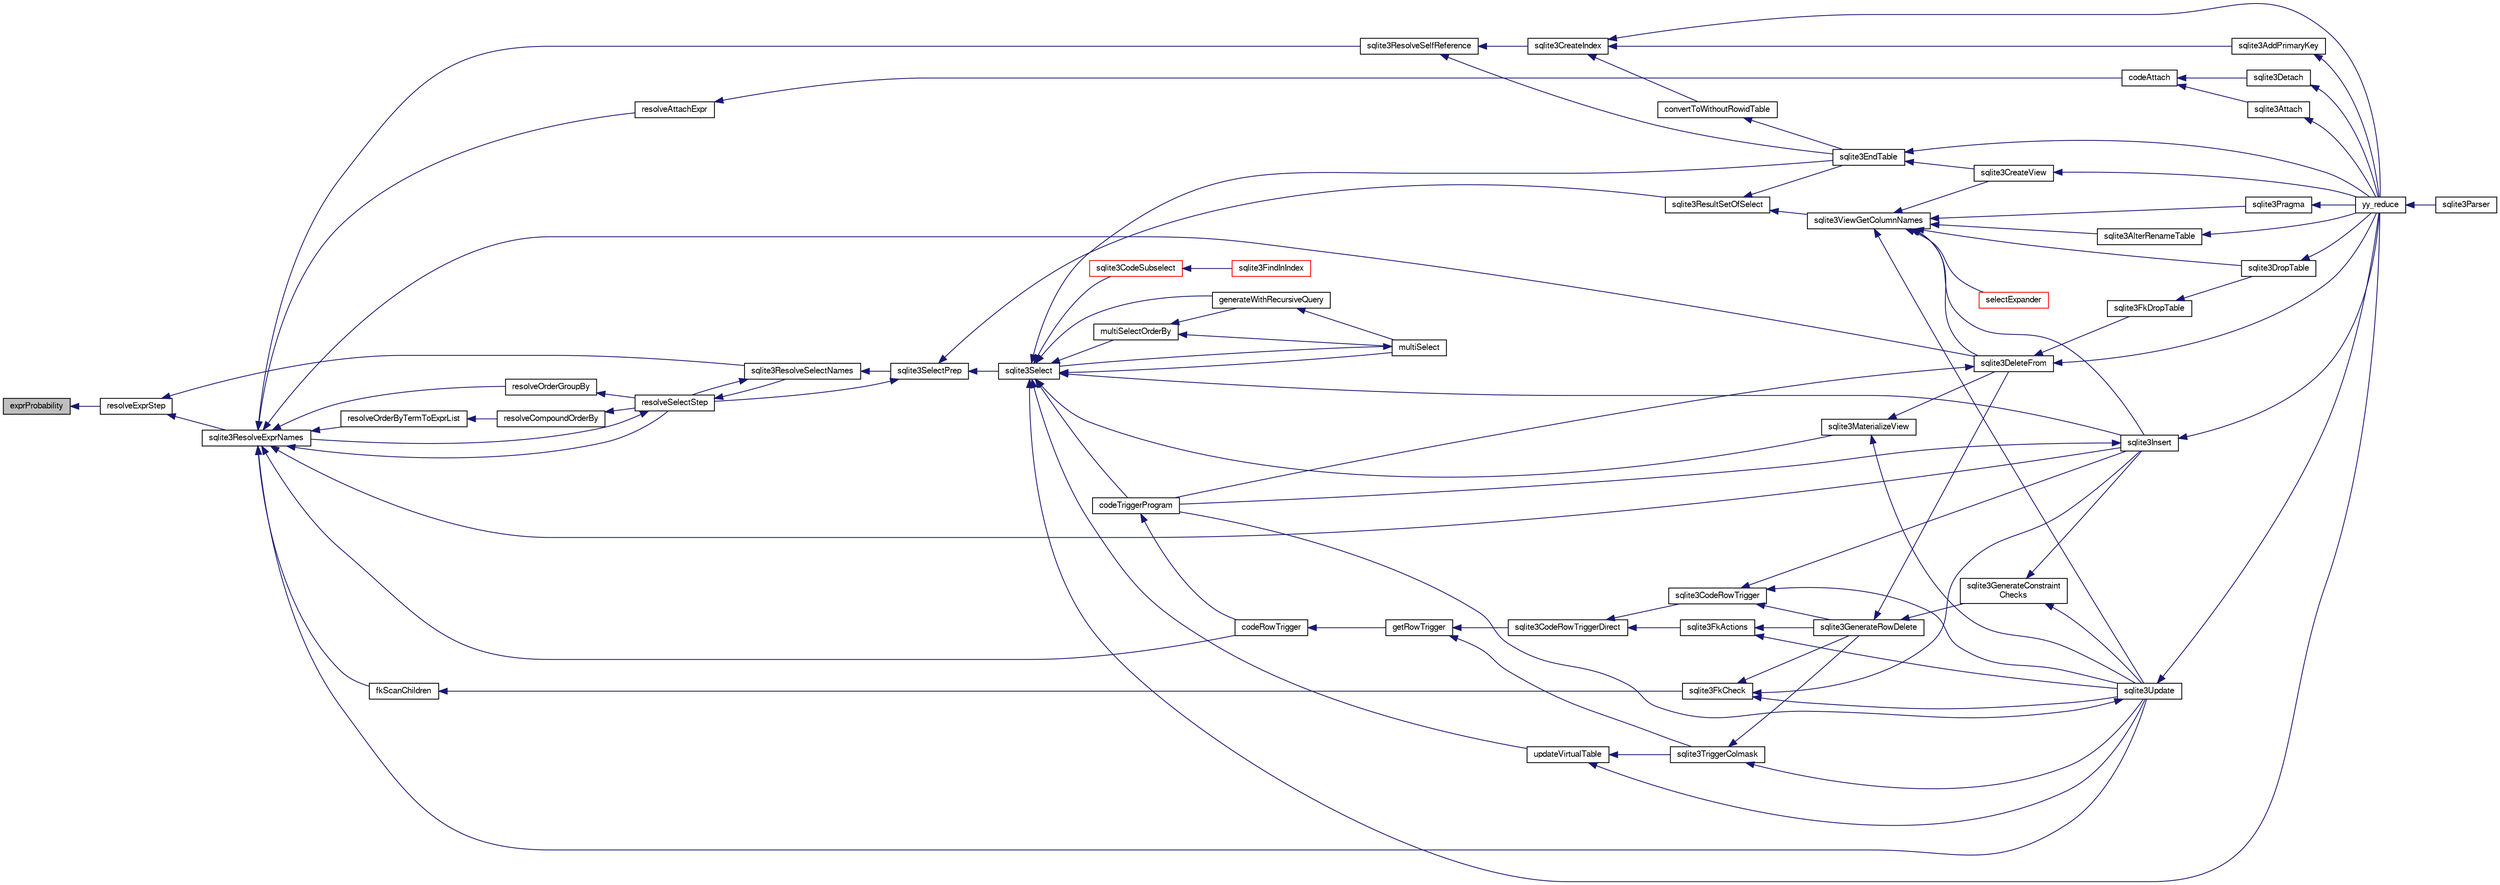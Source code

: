 digraph "exprProbability"
{
  edge [fontname="FreeSans",fontsize="10",labelfontname="FreeSans",labelfontsize="10"];
  node [fontname="FreeSans",fontsize="10",shape=record];
  rankdir="LR";
  Node106614 [label="exprProbability",height=0.2,width=0.4,color="black", fillcolor="grey75", style="filled", fontcolor="black"];
  Node106614 -> Node106615 [dir="back",color="midnightblue",fontsize="10",style="solid",fontname="FreeSans"];
  Node106615 [label="resolveExprStep",height=0.2,width=0.4,color="black", fillcolor="white", style="filled",URL="$sqlite3_8c.html#a0687a8650fd8a4ebbf5c2c5a75a8fb13"];
  Node106615 -> Node106616 [dir="back",color="midnightblue",fontsize="10",style="solid",fontname="FreeSans"];
  Node106616 [label="sqlite3ResolveExprNames",height=0.2,width=0.4,color="black", fillcolor="white", style="filled",URL="$sqlite3_8c.html#a537cf717a3f847807d3a3fd65da636ad"];
  Node106616 -> Node106617 [dir="back",color="midnightblue",fontsize="10",style="solid",fontname="FreeSans"];
  Node106617 [label="resolveOrderByTermToExprList",height=0.2,width=0.4,color="black", fillcolor="white", style="filled",URL="$sqlite3_8c.html#ac7f7eabdc769257622ad90aac3e02fe6"];
  Node106617 -> Node106618 [dir="back",color="midnightblue",fontsize="10",style="solid",fontname="FreeSans"];
  Node106618 [label="resolveCompoundOrderBy",height=0.2,width=0.4,color="black", fillcolor="white", style="filled",URL="$sqlite3_8c.html#a462c5aa49cfd6aad6a92fa60ddefc569"];
  Node106618 -> Node106619 [dir="back",color="midnightblue",fontsize="10",style="solid",fontname="FreeSans"];
  Node106619 [label="resolveSelectStep",height=0.2,width=0.4,color="black", fillcolor="white", style="filled",URL="$sqlite3_8c.html#a0b9015a9e505c63fd104dcbad672c814"];
  Node106619 -> Node106616 [dir="back",color="midnightblue",fontsize="10",style="solid",fontname="FreeSans"];
  Node106619 -> Node106620 [dir="back",color="midnightblue",fontsize="10",style="solid",fontname="FreeSans"];
  Node106620 [label="sqlite3ResolveSelectNames",height=0.2,width=0.4,color="black", fillcolor="white", style="filled",URL="$sqlite3_8c.html#a0cf10c480643b1ab9eaa02056a400734"];
  Node106620 -> Node106619 [dir="back",color="midnightblue",fontsize="10",style="solid",fontname="FreeSans"];
  Node106620 -> Node106621 [dir="back",color="midnightblue",fontsize="10",style="solid",fontname="FreeSans"];
  Node106621 [label="sqlite3SelectPrep",height=0.2,width=0.4,color="black", fillcolor="white", style="filled",URL="$sqlite3_8c.html#aa4385bd53c0a43dea72fbc23cc78e1c6"];
  Node106621 -> Node106619 [dir="back",color="midnightblue",fontsize="10",style="solid",fontname="FreeSans"];
  Node106621 -> Node106622 [dir="back",color="midnightblue",fontsize="10",style="solid",fontname="FreeSans"];
  Node106622 [label="sqlite3ResultSetOfSelect",height=0.2,width=0.4,color="black", fillcolor="white", style="filled",URL="$sqlite3_8c.html#ade35a86757654a36498d74152aa2fda8"];
  Node106622 -> Node106623 [dir="back",color="midnightblue",fontsize="10",style="solid",fontname="FreeSans"];
  Node106623 [label="sqlite3EndTable",height=0.2,width=0.4,color="black", fillcolor="white", style="filled",URL="$sqlite3_8c.html#a7b5f2c66c0f0b6f819d970ca389768b0"];
  Node106623 -> Node106624 [dir="back",color="midnightblue",fontsize="10",style="solid",fontname="FreeSans"];
  Node106624 [label="sqlite3CreateView",height=0.2,width=0.4,color="black", fillcolor="white", style="filled",URL="$sqlite3_8c.html#a9d85cb00ff71dee5cd9a019503a6982e"];
  Node106624 -> Node106625 [dir="back",color="midnightblue",fontsize="10",style="solid",fontname="FreeSans"];
  Node106625 [label="yy_reduce",height=0.2,width=0.4,color="black", fillcolor="white", style="filled",URL="$sqlite3_8c.html#a7c419a9b25711c666a9a2449ef377f14"];
  Node106625 -> Node106626 [dir="back",color="midnightblue",fontsize="10",style="solid",fontname="FreeSans"];
  Node106626 [label="sqlite3Parser",height=0.2,width=0.4,color="black", fillcolor="white", style="filled",URL="$sqlite3_8c.html#a0327d71a5fabe0b6a343d78a2602e72a"];
  Node106623 -> Node106625 [dir="back",color="midnightblue",fontsize="10",style="solid",fontname="FreeSans"];
  Node106622 -> Node106627 [dir="back",color="midnightblue",fontsize="10",style="solid",fontname="FreeSans"];
  Node106627 [label="sqlite3ViewGetColumnNames",height=0.2,width=0.4,color="black", fillcolor="white", style="filled",URL="$sqlite3_8c.html#aebc7cd8d9e2bd174ae0a60363d3f6ce8"];
  Node106627 -> Node106628 [dir="back",color="midnightblue",fontsize="10",style="solid",fontname="FreeSans"];
  Node106628 [label="sqlite3AlterRenameTable",height=0.2,width=0.4,color="black", fillcolor="white", style="filled",URL="$sqlite3_8c.html#aa5cfdb507ff74e559f2efb0318c96d2c"];
  Node106628 -> Node106625 [dir="back",color="midnightblue",fontsize="10",style="solid",fontname="FreeSans"];
  Node106627 -> Node106624 [dir="back",color="midnightblue",fontsize="10",style="solid",fontname="FreeSans"];
  Node106627 -> Node106629 [dir="back",color="midnightblue",fontsize="10",style="solid",fontname="FreeSans"];
  Node106629 [label="sqlite3DropTable",height=0.2,width=0.4,color="black", fillcolor="white", style="filled",URL="$sqlite3_8c.html#a5534f77364b5568783c0e50db3c9defb"];
  Node106629 -> Node106625 [dir="back",color="midnightblue",fontsize="10",style="solid",fontname="FreeSans"];
  Node106627 -> Node106630 [dir="back",color="midnightblue",fontsize="10",style="solid",fontname="FreeSans"];
  Node106630 [label="sqlite3DeleteFrom",height=0.2,width=0.4,color="black", fillcolor="white", style="filled",URL="$sqlite3_8c.html#ab9b4b45349188b49eabb23f94608a091"];
  Node106630 -> Node106631 [dir="back",color="midnightblue",fontsize="10",style="solid",fontname="FreeSans"];
  Node106631 [label="sqlite3FkDropTable",height=0.2,width=0.4,color="black", fillcolor="white", style="filled",URL="$sqlite3_8c.html#a1218c6fc74e89152ceaa4760e82f5ef9"];
  Node106631 -> Node106629 [dir="back",color="midnightblue",fontsize="10",style="solid",fontname="FreeSans"];
  Node106630 -> Node106632 [dir="back",color="midnightblue",fontsize="10",style="solid",fontname="FreeSans"];
  Node106632 [label="codeTriggerProgram",height=0.2,width=0.4,color="black", fillcolor="white", style="filled",URL="$sqlite3_8c.html#a120801f59d9281d201d2ff4b2606836e"];
  Node106632 -> Node106633 [dir="back",color="midnightblue",fontsize="10",style="solid",fontname="FreeSans"];
  Node106633 [label="codeRowTrigger",height=0.2,width=0.4,color="black", fillcolor="white", style="filled",URL="$sqlite3_8c.html#a463cea5aaaf388b560b206570a0022fc"];
  Node106633 -> Node106634 [dir="back",color="midnightblue",fontsize="10",style="solid",fontname="FreeSans"];
  Node106634 [label="getRowTrigger",height=0.2,width=0.4,color="black", fillcolor="white", style="filled",URL="$sqlite3_8c.html#a69626ef20b540d1a2b19cf56f3f45689"];
  Node106634 -> Node106635 [dir="back",color="midnightblue",fontsize="10",style="solid",fontname="FreeSans"];
  Node106635 [label="sqlite3CodeRowTriggerDirect",height=0.2,width=0.4,color="black", fillcolor="white", style="filled",URL="$sqlite3_8c.html#ad92829f9001bcf89a0299dad5a48acd4"];
  Node106635 -> Node106636 [dir="back",color="midnightblue",fontsize="10",style="solid",fontname="FreeSans"];
  Node106636 [label="sqlite3FkActions",height=0.2,width=0.4,color="black", fillcolor="white", style="filled",URL="$sqlite3_8c.html#a39159bd1623724946c22355ba7f3ef90"];
  Node106636 -> Node106637 [dir="back",color="midnightblue",fontsize="10",style="solid",fontname="FreeSans"];
  Node106637 [label="sqlite3GenerateRowDelete",height=0.2,width=0.4,color="black", fillcolor="white", style="filled",URL="$sqlite3_8c.html#a2c76cbf3027fc18fdbb8cb4cd96b77d9"];
  Node106637 -> Node106630 [dir="back",color="midnightblue",fontsize="10",style="solid",fontname="FreeSans"];
  Node106637 -> Node106638 [dir="back",color="midnightblue",fontsize="10",style="solid",fontname="FreeSans"];
  Node106638 [label="sqlite3GenerateConstraint\lChecks",height=0.2,width=0.4,color="black", fillcolor="white", style="filled",URL="$sqlite3_8c.html#aef639c1e6a0c0a67ca6e7690ad931bd2"];
  Node106638 -> Node106639 [dir="back",color="midnightblue",fontsize="10",style="solid",fontname="FreeSans"];
  Node106639 [label="sqlite3Insert",height=0.2,width=0.4,color="black", fillcolor="white", style="filled",URL="$sqlite3_8c.html#a5b17c9c2000bae6bdff8e6be48d7dc2b"];
  Node106639 -> Node106632 [dir="back",color="midnightblue",fontsize="10",style="solid",fontname="FreeSans"];
  Node106639 -> Node106625 [dir="back",color="midnightblue",fontsize="10",style="solid",fontname="FreeSans"];
  Node106638 -> Node106640 [dir="back",color="midnightblue",fontsize="10",style="solid",fontname="FreeSans"];
  Node106640 [label="sqlite3Update",height=0.2,width=0.4,color="black", fillcolor="white", style="filled",URL="$sqlite3_8c.html#ac5aa67c46e8cc8174566fabe6809fafa"];
  Node106640 -> Node106632 [dir="back",color="midnightblue",fontsize="10",style="solid",fontname="FreeSans"];
  Node106640 -> Node106625 [dir="back",color="midnightblue",fontsize="10",style="solid",fontname="FreeSans"];
  Node106636 -> Node106640 [dir="back",color="midnightblue",fontsize="10",style="solid",fontname="FreeSans"];
  Node106635 -> Node106641 [dir="back",color="midnightblue",fontsize="10",style="solid",fontname="FreeSans"];
  Node106641 [label="sqlite3CodeRowTrigger",height=0.2,width=0.4,color="black", fillcolor="white", style="filled",URL="$sqlite3_8c.html#a37f21393c74de4d01b16761ee9abacd9"];
  Node106641 -> Node106637 [dir="back",color="midnightblue",fontsize="10",style="solid",fontname="FreeSans"];
  Node106641 -> Node106639 [dir="back",color="midnightblue",fontsize="10",style="solid",fontname="FreeSans"];
  Node106641 -> Node106640 [dir="back",color="midnightblue",fontsize="10",style="solid",fontname="FreeSans"];
  Node106634 -> Node106642 [dir="back",color="midnightblue",fontsize="10",style="solid",fontname="FreeSans"];
  Node106642 [label="sqlite3TriggerColmask",height=0.2,width=0.4,color="black", fillcolor="white", style="filled",URL="$sqlite3_8c.html#acace8e99e37ae5e84ea03c65e820c540"];
  Node106642 -> Node106637 [dir="back",color="midnightblue",fontsize="10",style="solid",fontname="FreeSans"];
  Node106642 -> Node106640 [dir="back",color="midnightblue",fontsize="10",style="solid",fontname="FreeSans"];
  Node106630 -> Node106625 [dir="back",color="midnightblue",fontsize="10",style="solid",fontname="FreeSans"];
  Node106627 -> Node106639 [dir="back",color="midnightblue",fontsize="10",style="solid",fontname="FreeSans"];
  Node106627 -> Node106643 [dir="back",color="midnightblue",fontsize="10",style="solid",fontname="FreeSans"];
  Node106643 [label="sqlite3Pragma",height=0.2,width=0.4,color="black", fillcolor="white", style="filled",URL="$sqlite3_8c.html#a111391370f58f8e6a6eca51fd34d62ed"];
  Node106643 -> Node106625 [dir="back",color="midnightblue",fontsize="10",style="solid",fontname="FreeSans"];
  Node106627 -> Node106644 [dir="back",color="midnightblue",fontsize="10",style="solid",fontname="FreeSans"];
  Node106644 [label="selectExpander",height=0.2,width=0.4,color="red", fillcolor="white", style="filled",URL="$sqlite3_8c.html#abee977318fbf74531340c6e41b0ca953"];
  Node106627 -> Node106640 [dir="back",color="midnightblue",fontsize="10",style="solid",fontname="FreeSans"];
  Node106621 -> Node106646 [dir="back",color="midnightblue",fontsize="10",style="solid",fontname="FreeSans"];
  Node106646 [label="sqlite3Select",height=0.2,width=0.4,color="black", fillcolor="white", style="filled",URL="$sqlite3_8c.html#a2465ee8c956209ba4b272477b7c21a45"];
  Node106646 -> Node106647 [dir="back",color="midnightblue",fontsize="10",style="solid",fontname="FreeSans"];
  Node106647 [label="sqlite3CodeSubselect",height=0.2,width=0.4,color="red", fillcolor="white", style="filled",URL="$sqlite3_8c.html#aa69b46d2204a1d1b110107a1be12ee0c"];
  Node106647 -> Node106648 [dir="back",color="midnightblue",fontsize="10",style="solid",fontname="FreeSans"];
  Node106648 [label="sqlite3FindInIndex",height=0.2,width=0.4,color="red", fillcolor="white", style="filled",URL="$sqlite3_8c.html#af7d8c56ab0231f44bb5f87b3fafeffb2"];
  Node106646 -> Node106623 [dir="back",color="midnightblue",fontsize="10",style="solid",fontname="FreeSans"];
  Node106646 -> Node106695 [dir="back",color="midnightblue",fontsize="10",style="solid",fontname="FreeSans"];
  Node106695 [label="sqlite3MaterializeView",height=0.2,width=0.4,color="black", fillcolor="white", style="filled",URL="$sqlite3_8c.html#a4557984b0b75f998fb0c3f231c9b1def"];
  Node106695 -> Node106630 [dir="back",color="midnightblue",fontsize="10",style="solid",fontname="FreeSans"];
  Node106695 -> Node106640 [dir="back",color="midnightblue",fontsize="10",style="solid",fontname="FreeSans"];
  Node106646 -> Node106639 [dir="back",color="midnightblue",fontsize="10",style="solid",fontname="FreeSans"];
  Node106646 -> Node106677 [dir="back",color="midnightblue",fontsize="10",style="solid",fontname="FreeSans"];
  Node106677 [label="generateWithRecursiveQuery",height=0.2,width=0.4,color="black", fillcolor="white", style="filled",URL="$sqlite3_8c.html#ade2c3663fa9c3b9676507984b9483942"];
  Node106677 -> Node106678 [dir="back",color="midnightblue",fontsize="10",style="solid",fontname="FreeSans"];
  Node106678 [label="multiSelect",height=0.2,width=0.4,color="black", fillcolor="white", style="filled",URL="$sqlite3_8c.html#a6456c61f3d9b2389738753cedfa24fa7"];
  Node106678 -> Node106646 [dir="back",color="midnightblue",fontsize="10",style="solid",fontname="FreeSans"];
  Node106646 -> Node106678 [dir="back",color="midnightblue",fontsize="10",style="solid",fontname="FreeSans"];
  Node106646 -> Node106679 [dir="back",color="midnightblue",fontsize="10",style="solid",fontname="FreeSans"];
  Node106679 [label="multiSelectOrderBy",height=0.2,width=0.4,color="black", fillcolor="white", style="filled",URL="$sqlite3_8c.html#afcdb8488c6f4dfdadaf9f04bca35b808"];
  Node106679 -> Node106677 [dir="back",color="midnightblue",fontsize="10",style="solid",fontname="FreeSans"];
  Node106679 -> Node106678 [dir="back",color="midnightblue",fontsize="10",style="solid",fontname="FreeSans"];
  Node106646 -> Node106632 [dir="back",color="midnightblue",fontsize="10",style="solid",fontname="FreeSans"];
  Node106646 -> Node106696 [dir="back",color="midnightblue",fontsize="10",style="solid",fontname="FreeSans"];
  Node106696 [label="updateVirtualTable",height=0.2,width=0.4,color="black", fillcolor="white", style="filled",URL="$sqlite3_8c.html#a740220531db9293c39a2cdd7da3f74e1"];
  Node106696 -> Node106642 [dir="back",color="midnightblue",fontsize="10",style="solid",fontname="FreeSans"];
  Node106696 -> Node106640 [dir="back",color="midnightblue",fontsize="10",style="solid",fontname="FreeSans"];
  Node106646 -> Node106625 [dir="back",color="midnightblue",fontsize="10",style="solid",fontname="FreeSans"];
  Node106616 -> Node106697 [dir="back",color="midnightblue",fontsize="10",style="solid",fontname="FreeSans"];
  Node106697 [label="resolveOrderGroupBy",height=0.2,width=0.4,color="black", fillcolor="white", style="filled",URL="$sqlite3_8c.html#a4dc8ed6177a5de887eae1010992e3d00"];
  Node106697 -> Node106619 [dir="back",color="midnightblue",fontsize="10",style="solid",fontname="FreeSans"];
  Node106616 -> Node106619 [dir="back",color="midnightblue",fontsize="10",style="solid",fontname="FreeSans"];
  Node106616 -> Node106698 [dir="back",color="midnightblue",fontsize="10",style="solid",fontname="FreeSans"];
  Node106698 [label="sqlite3ResolveSelfReference",height=0.2,width=0.4,color="black", fillcolor="white", style="filled",URL="$sqlite3_8c.html#ab524095a849de78f8728167d19336094"];
  Node106698 -> Node106623 [dir="back",color="midnightblue",fontsize="10",style="solid",fontname="FreeSans"];
  Node106698 -> Node106657 [dir="back",color="midnightblue",fontsize="10",style="solid",fontname="FreeSans"];
  Node106657 [label="sqlite3CreateIndex",height=0.2,width=0.4,color="black", fillcolor="white", style="filled",URL="$sqlite3_8c.html#a8dbe5e590ab6c58a8c45f34f7c81e825"];
  Node106657 -> Node106658 [dir="back",color="midnightblue",fontsize="10",style="solid",fontname="FreeSans"];
  Node106658 [label="sqlite3AddPrimaryKey",height=0.2,width=0.4,color="black", fillcolor="white", style="filled",URL="$sqlite3_8c.html#af2b0672c3379d2a7d927d210ae0ade62"];
  Node106658 -> Node106625 [dir="back",color="midnightblue",fontsize="10",style="solid",fontname="FreeSans"];
  Node106657 -> Node106659 [dir="back",color="midnightblue",fontsize="10",style="solid",fontname="FreeSans"];
  Node106659 [label="convertToWithoutRowidTable",height=0.2,width=0.4,color="black", fillcolor="white", style="filled",URL="$sqlite3_8c.html#a0d41effc4e4a0ba740429a08f6747313"];
  Node106659 -> Node106623 [dir="back",color="midnightblue",fontsize="10",style="solid",fontname="FreeSans"];
  Node106657 -> Node106625 [dir="back",color="midnightblue",fontsize="10",style="solid",fontname="FreeSans"];
  Node106616 -> Node106699 [dir="back",color="midnightblue",fontsize="10",style="solid",fontname="FreeSans"];
  Node106699 [label="resolveAttachExpr",height=0.2,width=0.4,color="black", fillcolor="white", style="filled",URL="$sqlite3_8c.html#a2b0ae2ee3fae38ccc805f582a9ce38f5"];
  Node106699 -> Node106672 [dir="back",color="midnightblue",fontsize="10",style="solid",fontname="FreeSans"];
  Node106672 [label="codeAttach",height=0.2,width=0.4,color="black", fillcolor="white", style="filled",URL="$sqlite3_8c.html#ade4e9e30d828a19c191fdcb098676d5b"];
  Node106672 -> Node106673 [dir="back",color="midnightblue",fontsize="10",style="solid",fontname="FreeSans"];
  Node106673 [label="sqlite3Detach",height=0.2,width=0.4,color="black", fillcolor="white", style="filled",URL="$sqlite3_8c.html#ab1a5a0b01c7560aef5e0b8603a68747d"];
  Node106673 -> Node106625 [dir="back",color="midnightblue",fontsize="10",style="solid",fontname="FreeSans"];
  Node106672 -> Node106674 [dir="back",color="midnightblue",fontsize="10",style="solid",fontname="FreeSans"];
  Node106674 [label="sqlite3Attach",height=0.2,width=0.4,color="black", fillcolor="white", style="filled",URL="$sqlite3_8c.html#ae0907fe0b43cc1b4c7e6a16213e8546f"];
  Node106674 -> Node106625 [dir="back",color="midnightblue",fontsize="10",style="solid",fontname="FreeSans"];
  Node106616 -> Node106630 [dir="back",color="midnightblue",fontsize="10",style="solid",fontname="FreeSans"];
  Node106616 -> Node106666 [dir="back",color="midnightblue",fontsize="10",style="solid",fontname="FreeSans"];
  Node106666 [label="fkScanChildren",height=0.2,width=0.4,color="black", fillcolor="white", style="filled",URL="$sqlite3_8c.html#a67c9dcb484336b3155e7a82a037d4691"];
  Node106666 -> Node106667 [dir="back",color="midnightblue",fontsize="10",style="solid",fontname="FreeSans"];
  Node106667 [label="sqlite3FkCheck",height=0.2,width=0.4,color="black", fillcolor="white", style="filled",URL="$sqlite3_8c.html#aa38fb76c7d6f48f19772877a41703b92"];
  Node106667 -> Node106637 [dir="back",color="midnightblue",fontsize="10",style="solid",fontname="FreeSans"];
  Node106667 -> Node106639 [dir="back",color="midnightblue",fontsize="10",style="solid",fontname="FreeSans"];
  Node106667 -> Node106640 [dir="back",color="midnightblue",fontsize="10",style="solid",fontname="FreeSans"];
  Node106616 -> Node106639 [dir="back",color="midnightblue",fontsize="10",style="solid",fontname="FreeSans"];
  Node106616 -> Node106633 [dir="back",color="midnightblue",fontsize="10",style="solid",fontname="FreeSans"];
  Node106616 -> Node106640 [dir="back",color="midnightblue",fontsize="10",style="solid",fontname="FreeSans"];
  Node106615 -> Node106620 [dir="back",color="midnightblue",fontsize="10",style="solid",fontname="FreeSans"];
}
